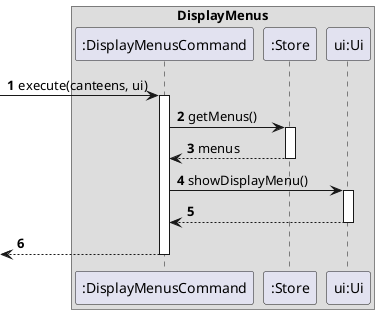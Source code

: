@startuml
'https://plantuml.com/sequence-diagram

autonumber
box DisplayMenus

->":DisplayMenusCommand" : execute(canteens, ui)
activate ":DisplayMenusCommand"

":DisplayMenusCommand" -> ":Store" : getMenus()
activate ":Store"
":Store" --> ":DisplayMenusCommand" : menus
deactivate ":Store"

":DisplayMenusCommand" -> "ui:Ui" : showDisplayMenu()
activate "ui:Ui"
"ui:Ui" --> ":DisplayMenusCommand"
deactivate "ui:Ui"

<-- ":DisplayMenusCommand"
deactivate ":DisplayMenusCommand"
@enduml

